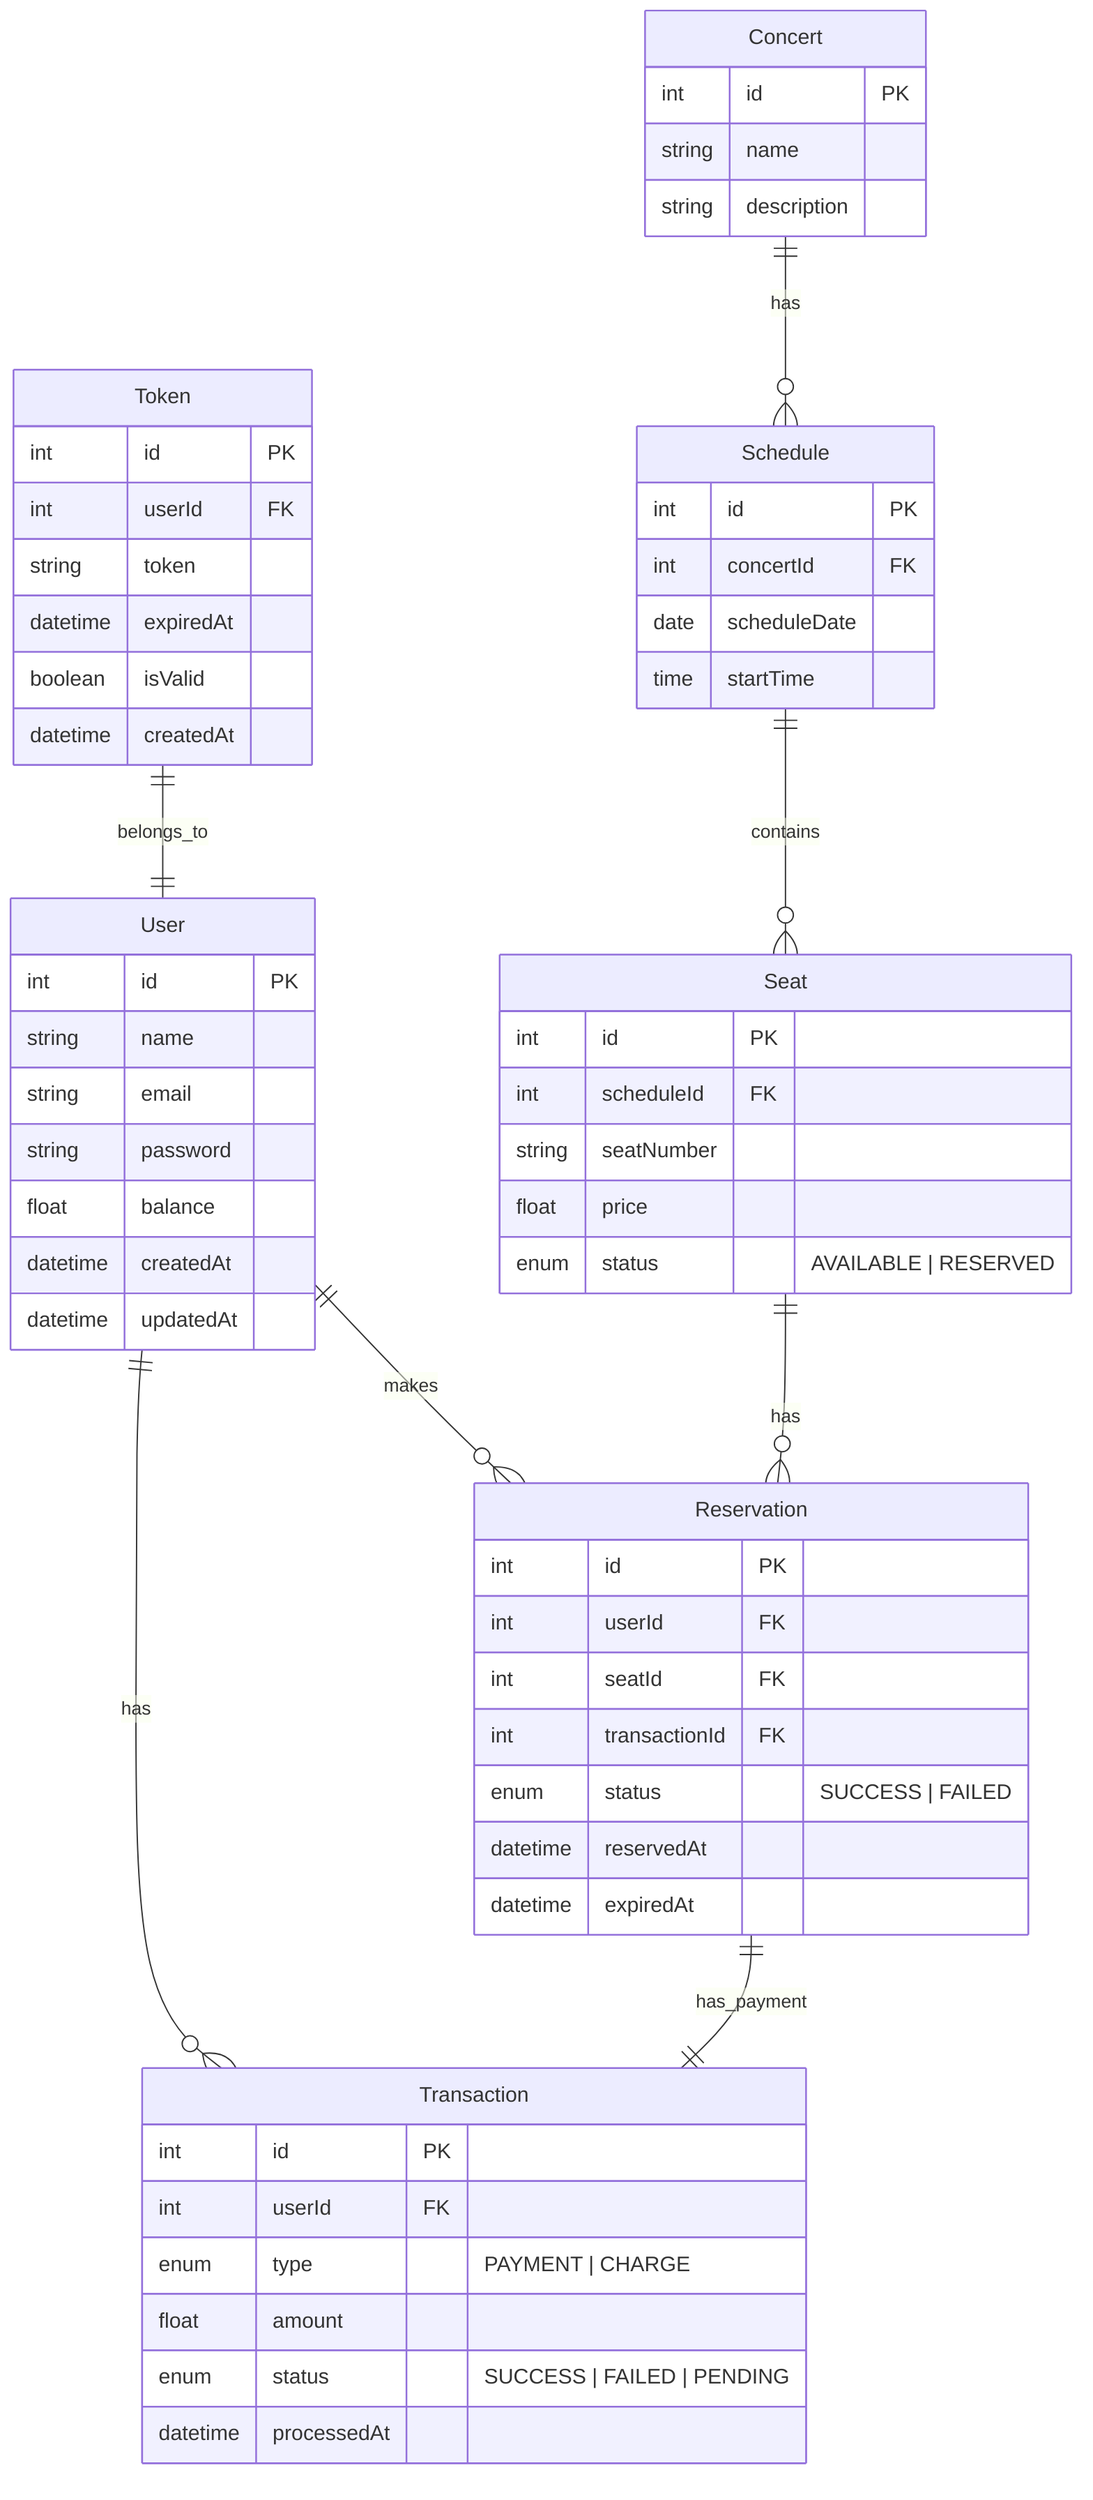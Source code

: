 erDiagram
    User ||--o{ Reservation : makes
    User ||--o{ Transaction : has
    User {
        int id PK
        string name
        string email
        string password
        float balance
        datetime createdAt
        datetime updatedAt
    }

    Token ||--|| User : belongs_to
    Token {
        int id PK
        int userId FK
        string token
        datetime expiredAt
        boolean isValid
        datetime createdAt
    }

    Concert ||--o{ Schedule : has
    Concert {
        int id PK
        string name
        string description
    }

    Schedule ||--o{ Seat : contains
    Schedule {
        int id PK
        int concertId FK
        date scheduleDate
        time startTime
    }

    Seat ||--o{ Reservation : has
    Seat {
        int id PK
        int scheduleId FK
        string seatNumber
        float price
        enum status "AVAILABLE | RESERVED"
    }

    Reservation ||--|| Transaction : has_payment
    Reservation {
        int id PK
        int userId FK
        int seatId FK
        int transactionId FK
        enum status "SUCCESS | FAILED"
        datetime reservedAt
        datetime expiredAt
    }

    Transaction {
        int id PK
        int userId FK
        enum type "PAYMENT | CHARGE"
        float amount
        enum status "SUCCESS | FAILED | PENDING"
        datetime processedAt
    }